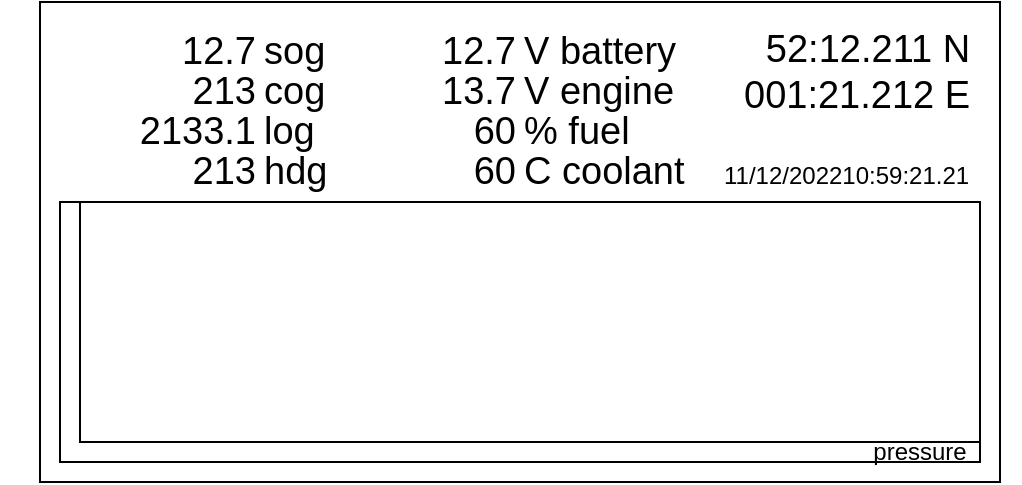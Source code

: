 <mxfile version="20.5.3" type="device"><diagram id="nd7Djm7WzylXNjh8dpok" name="Page-1"><mxGraphModel dx="468" dy="359" grid="1" gridSize="10" guides="1" tooltips="1" connect="1" arrows="1" fold="1" page="1" pageScale="1" pageWidth="850" pageHeight="1100" math="0" shadow="0"><root><mxCell id="0"/><mxCell id="1" parent="0"/><mxCell id="Vp8Im2WTPO6BYra79Nxf-1" value="" style="rounded=0;whiteSpace=wrap;html=1;" vertex="1" parent="1"><mxGeometry x="170" y="150" width="480" height="240" as="geometry"/></mxCell><mxCell id="Vp8Im2WTPO6BYra79Nxf-7" value="12.7" style="text;html=1;strokeColor=none;fillColor=none;align=right;verticalAlign=middle;whiteSpace=wrap;rounded=0;fontSize=19;" vertex="1" parent="1"><mxGeometry x="170" y="160" width="110" height="30" as="geometry"/></mxCell><mxCell id="Vp8Im2WTPO6BYra79Nxf-8" value="213" style="text;html=1;strokeColor=none;fillColor=none;align=right;verticalAlign=middle;whiteSpace=wrap;rounded=0;fontSize=19;" vertex="1" parent="1"><mxGeometry x="180" y="180" width="100" height="30" as="geometry"/></mxCell><mxCell id="Vp8Im2WTPO6BYra79Nxf-9" value="2133.1" style="text;html=1;strokeColor=none;fillColor=none;align=right;verticalAlign=middle;whiteSpace=wrap;rounded=0;fontSize=19;" vertex="1" parent="1"><mxGeometry x="150" y="200" width="130" height="30" as="geometry"/></mxCell><mxCell id="Vp8Im2WTPO6BYra79Nxf-12" value="213" style="text;html=1;strokeColor=none;fillColor=none;align=right;verticalAlign=middle;whiteSpace=wrap;rounded=0;fontSize=19;" vertex="1" parent="1"><mxGeometry x="150" y="220" width="130" height="30" as="geometry"/></mxCell><mxCell id="Vp8Im2WTPO6BYra79Nxf-13" value="&lt;div style=&quot;text-align: right;&quot;&gt;&lt;span style=&quot;background-color: initial;&quot;&gt;52:12.211&amp;nbsp;N&lt;/span&gt;&lt;/div&gt;&lt;div style=&quot;text-align: right;&quot;&gt;&lt;span style=&quot;background-color: initial;&quot;&gt;001:21.212 E&lt;/span&gt;&lt;/div&gt;" style="text;html=1;strokeColor=none;fillColor=none;align=left;verticalAlign=middle;whiteSpace=wrap;rounded=0;fontSize=19;" vertex="1" parent="1"><mxGeometry x="520" y="170" width="140" height="30" as="geometry"/></mxCell><mxCell id="Vp8Im2WTPO6BYra79Nxf-14" value="sog" style="text;html=1;strokeColor=none;fillColor=none;align=left;verticalAlign=middle;whiteSpace=wrap;rounded=0;fontSize=19;" vertex="1" parent="1"><mxGeometry x="280" y="160" width="130" height="30" as="geometry"/></mxCell><mxCell id="Vp8Im2WTPO6BYra79Nxf-15" value="cog" style="text;html=1;strokeColor=none;fillColor=none;align=left;verticalAlign=middle;whiteSpace=wrap;rounded=0;fontSize=19;" vertex="1" parent="1"><mxGeometry x="280" y="180" width="130" height="30" as="geometry"/></mxCell><mxCell id="Vp8Im2WTPO6BYra79Nxf-16" value="log" style="text;html=1;strokeColor=none;fillColor=none;align=left;verticalAlign=middle;whiteSpace=wrap;rounded=0;fontSize=19;" vertex="1" parent="1"><mxGeometry x="280" y="200" width="130" height="30" as="geometry"/></mxCell><mxCell id="Vp8Im2WTPO6BYra79Nxf-17" value="hdg" style="text;html=1;strokeColor=none;fillColor=none;align=left;verticalAlign=middle;whiteSpace=wrap;rounded=0;fontSize=19;" vertex="1" parent="1"><mxGeometry x="280" y="220" width="130" height="30" as="geometry"/></mxCell><mxCell id="Vp8Im2WTPO6BYra79Nxf-18" value="12.7" style="text;html=1;strokeColor=none;fillColor=none;align=right;verticalAlign=middle;whiteSpace=wrap;rounded=0;fontSize=19;" vertex="1" parent="1"><mxGeometry x="280" y="160" width="130" height="30" as="geometry"/></mxCell><mxCell id="Vp8Im2WTPO6BYra79Nxf-19" value="V battery" style="text;html=1;strokeColor=none;fillColor=none;align=left;verticalAlign=middle;whiteSpace=wrap;rounded=0;fontSize=19;" vertex="1" parent="1"><mxGeometry x="410" y="160" width="130" height="30" as="geometry"/></mxCell><mxCell id="Vp8Im2WTPO6BYra79Nxf-20" value="13.7" style="text;html=1;strokeColor=none;fillColor=none;align=right;verticalAlign=middle;whiteSpace=wrap;rounded=0;fontSize=19;" vertex="1" parent="1"><mxGeometry x="280" y="180" width="130" height="30" as="geometry"/></mxCell><mxCell id="Vp8Im2WTPO6BYra79Nxf-21" value="V engine" style="text;html=1;strokeColor=none;fillColor=none;align=left;verticalAlign=middle;whiteSpace=wrap;rounded=0;fontSize=19;" vertex="1" parent="1"><mxGeometry x="410" y="180" width="130" height="30" as="geometry"/></mxCell><mxCell id="Vp8Im2WTPO6BYra79Nxf-22" value="60" style="text;html=1;strokeColor=none;fillColor=none;align=right;verticalAlign=middle;whiteSpace=wrap;rounded=0;fontSize=19;" vertex="1" parent="1"><mxGeometry x="280" y="200" width="130" height="30" as="geometry"/></mxCell><mxCell id="Vp8Im2WTPO6BYra79Nxf-23" value="% fuel" style="text;html=1;strokeColor=none;fillColor=none;align=left;verticalAlign=middle;whiteSpace=wrap;rounded=0;fontSize=19;" vertex="1" parent="1"><mxGeometry x="410" y="200" width="130" height="30" as="geometry"/></mxCell><mxCell id="Vp8Im2WTPO6BYra79Nxf-24" value="60" style="text;html=1;strokeColor=none;fillColor=none;align=right;verticalAlign=middle;whiteSpace=wrap;rounded=0;fontSize=19;" vertex="1" parent="1"><mxGeometry x="280" y="220" width="130" height="30" as="geometry"/></mxCell><mxCell id="Vp8Im2WTPO6BYra79Nxf-25" value="C coolant" style="text;html=1;strokeColor=none;fillColor=none;align=left;verticalAlign=middle;whiteSpace=wrap;rounded=0;fontSize=19;" vertex="1" parent="1"><mxGeometry x="410" y="220" width="130" height="30" as="geometry"/></mxCell><mxCell id="Vp8Im2WTPO6BYra79Nxf-26" value="&lt;div style=&quot;text-align: right;&quot;&gt;&lt;span style=&quot;background-color: initial; font-size: 12px;&quot;&gt;&lt;font style=&quot;font-size: 12px;&quot;&gt;11/12/202210:59:21.21&lt;/font&gt;&lt;/span&gt;&lt;br&gt;&lt;/div&gt;" style="text;html=1;strokeColor=none;fillColor=none;align=left;verticalAlign=middle;whiteSpace=wrap;rounded=0;fontSize=19;" vertex="1" parent="1"><mxGeometry x="510" y="220" width="140" height="30" as="geometry"/></mxCell><mxCell id="Vp8Im2WTPO6BYra79Nxf-29" value="" style="rounded=0;whiteSpace=wrap;html=1;strokeColor=default;fontSize=12;" vertex="1" parent="1"><mxGeometry x="180" y="250" width="460" height="130" as="geometry"/></mxCell><mxCell id="Vp8Im2WTPO6BYra79Nxf-34" value="pressure" style="text;html=1;strokeColor=none;fillColor=none;align=center;verticalAlign=middle;whiteSpace=wrap;rounded=0;fontSize=12;" vertex="1" parent="1"><mxGeometry x="580" y="360" width="60" height="30" as="geometry"/></mxCell><mxCell id="Vp8Im2WTPO6BYra79Nxf-37" value="" style="rounded=0;whiteSpace=wrap;html=1;strokeColor=default;fontSize=12;" vertex="1" parent="1"><mxGeometry x="190" y="250" width="450" height="120" as="geometry"/></mxCell></root></mxGraphModel></diagram></mxfile>